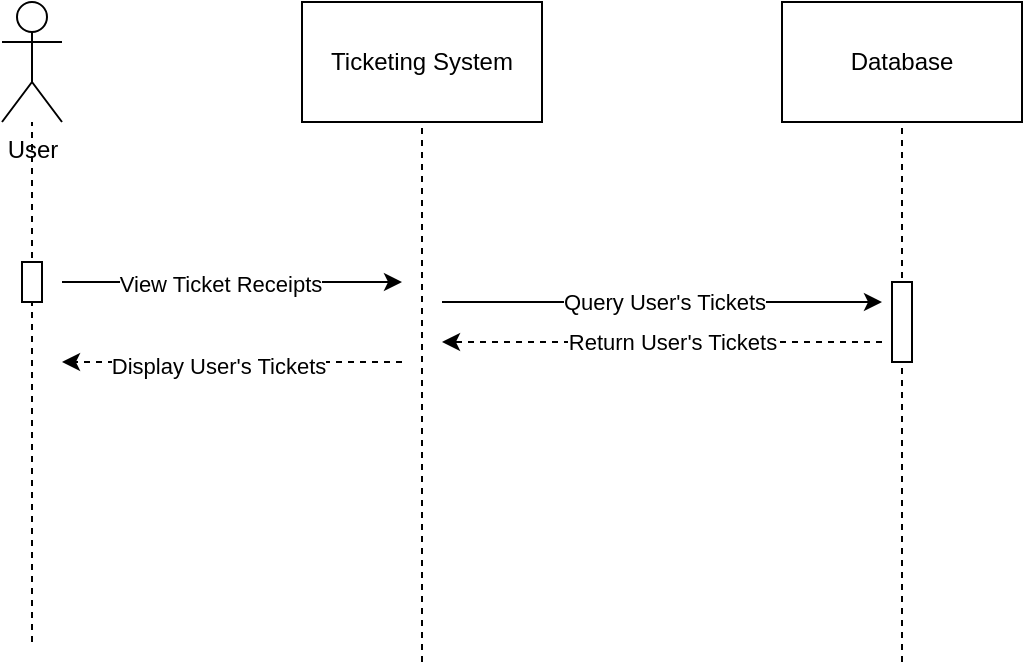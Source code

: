 <mxfile version="26.2.14">
  <diagram name="Page-1" id="EiGyMkE7RV2C4kf5RIah">
    <mxGraphModel dx="688" dy="385" grid="1" gridSize="10" guides="1" tooltips="1" connect="1" arrows="1" fold="1" page="1" pageScale="1" pageWidth="827" pageHeight="1169" math="0" shadow="0">
      <root>
        <mxCell id="0" />
        <mxCell id="1" parent="0" />
        <mxCell id="J83IUPI5iL-tQ66jwVP--1" value="User" style="shape=umlActor;verticalLabelPosition=bottom;verticalAlign=top;html=1;outlineConnect=0;" vertex="1" parent="1">
          <mxGeometry x="90" y="100" width="30" height="60" as="geometry" />
        </mxCell>
        <mxCell id="J83IUPI5iL-tQ66jwVP--2" value="Ticketing System" style="rounded=0;whiteSpace=wrap;html=1;" vertex="1" parent="1">
          <mxGeometry x="240" y="100" width="120" height="60" as="geometry" />
        </mxCell>
        <mxCell id="J83IUPI5iL-tQ66jwVP--3" value="Database" style="rounded=0;whiteSpace=wrap;html=1;" vertex="1" parent="1">
          <mxGeometry x="480" y="100" width="120" height="60" as="geometry" />
        </mxCell>
        <mxCell id="J83IUPI5iL-tQ66jwVP--4" value="" style="endArrow=none;dashed=1;html=1;rounded=0;" edge="1" parent="1" target="J83IUPI5iL-tQ66jwVP--2">
          <mxGeometry width="50" height="50" relative="1" as="geometry">
            <mxPoint x="300" y="430" as="sourcePoint" />
            <mxPoint x="400" y="210" as="targetPoint" />
          </mxGeometry>
        </mxCell>
        <mxCell id="J83IUPI5iL-tQ66jwVP--5" value="" style="endArrow=none;dashed=1;html=1;rounded=0;" edge="1" parent="1" target="J83IUPI5iL-tQ66jwVP--3">
          <mxGeometry width="50" height="50" relative="1" as="geometry">
            <mxPoint x="540" y="430" as="sourcePoint" />
            <mxPoint x="400" y="210" as="targetPoint" />
          </mxGeometry>
        </mxCell>
        <mxCell id="J83IUPI5iL-tQ66jwVP--6" value="" style="endArrow=none;dashed=1;html=1;rounded=0;" edge="1" parent="1" target="J83IUPI5iL-tQ66jwVP--1">
          <mxGeometry width="50" height="50" relative="1" as="geometry">
            <mxPoint x="105" y="420" as="sourcePoint" />
            <mxPoint x="390" y="190" as="targetPoint" />
          </mxGeometry>
        </mxCell>
        <mxCell id="J83IUPI5iL-tQ66jwVP--7" value="" style="endArrow=classic;html=1;rounded=0;" edge="1" parent="1">
          <mxGeometry width="50" height="50" relative="1" as="geometry">
            <mxPoint x="120" y="240" as="sourcePoint" />
            <mxPoint x="290" y="240" as="targetPoint" />
          </mxGeometry>
        </mxCell>
        <mxCell id="J83IUPI5iL-tQ66jwVP--8" value="View Ticket Receipts" style="edgeLabel;html=1;align=center;verticalAlign=middle;resizable=0;points=[];" vertex="1" connectable="0" parent="J83IUPI5iL-tQ66jwVP--7">
          <mxGeometry x="-0.071" y="-1" relative="1" as="geometry">
            <mxPoint as="offset" />
          </mxGeometry>
        </mxCell>
        <mxCell id="J83IUPI5iL-tQ66jwVP--9" value="" style="endArrow=classic;html=1;rounded=0;" edge="1" parent="1">
          <mxGeometry width="50" height="50" relative="1" as="geometry">
            <mxPoint x="310" y="250" as="sourcePoint" />
            <mxPoint x="530" y="250" as="targetPoint" />
          </mxGeometry>
        </mxCell>
        <mxCell id="J83IUPI5iL-tQ66jwVP--11" value="Query User&#39;s Tickets" style="edgeLabel;html=1;align=center;verticalAlign=middle;resizable=0;points=[];" vertex="1" connectable="0" parent="J83IUPI5iL-tQ66jwVP--9">
          <mxGeometry x="0.009" relative="1" as="geometry">
            <mxPoint as="offset" />
          </mxGeometry>
        </mxCell>
        <mxCell id="J83IUPI5iL-tQ66jwVP--12" value="" style="endArrow=classic;html=1;rounded=0;dashed=1;" edge="1" parent="1">
          <mxGeometry width="50" height="50" relative="1" as="geometry">
            <mxPoint x="530" y="270" as="sourcePoint" />
            <mxPoint x="310" y="270" as="targetPoint" />
          </mxGeometry>
        </mxCell>
        <mxCell id="J83IUPI5iL-tQ66jwVP--13" value="Return User&#39;s Tickets" style="edgeLabel;html=1;align=center;verticalAlign=middle;resizable=0;points=[];" vertex="1" connectable="0" parent="J83IUPI5iL-tQ66jwVP--12">
          <mxGeometry x="-0.039" relative="1" as="geometry">
            <mxPoint as="offset" />
          </mxGeometry>
        </mxCell>
        <mxCell id="J83IUPI5iL-tQ66jwVP--14" value="" style="endArrow=classic;html=1;rounded=0;dashed=1;" edge="1" parent="1">
          <mxGeometry width="50" height="50" relative="1" as="geometry">
            <mxPoint x="290" y="280" as="sourcePoint" />
            <mxPoint x="120" y="280" as="targetPoint" />
          </mxGeometry>
        </mxCell>
        <mxCell id="J83IUPI5iL-tQ66jwVP--15" value="Display User&#39;s Tickets" style="edgeLabel;html=1;align=center;verticalAlign=middle;resizable=0;points=[];" vertex="1" connectable="0" parent="J83IUPI5iL-tQ66jwVP--14">
          <mxGeometry x="0.082" y="2" relative="1" as="geometry">
            <mxPoint as="offset" />
          </mxGeometry>
        </mxCell>
        <mxCell id="J83IUPI5iL-tQ66jwVP--18" value="" style="rounded=0;whiteSpace=wrap;html=1;" vertex="1" parent="1">
          <mxGeometry x="535" y="240" width="10" height="40" as="geometry" />
        </mxCell>
        <mxCell id="J83IUPI5iL-tQ66jwVP--19" value="" style="rounded=0;whiteSpace=wrap;html=1;" vertex="1" parent="1">
          <mxGeometry x="100" y="230" width="10" height="20" as="geometry" />
        </mxCell>
      </root>
    </mxGraphModel>
  </diagram>
</mxfile>

